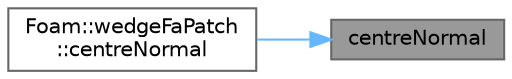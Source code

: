 digraph "centreNormal"
{
 // LATEX_PDF_SIZE
  bgcolor="transparent";
  edge [fontname=Helvetica,fontsize=10,labelfontname=Helvetica,labelfontsize=10];
  node [fontname=Helvetica,fontsize=10,shape=box,height=0.2,width=0.4];
  rankdir="RL";
  Node1 [id="Node000001",label="centreNormal",height=0.2,width=0.4,color="gray40", fillcolor="grey60", style="filled", fontcolor="black",tooltip=" "];
  Node1 -> Node2 [id="edge1_Node000001_Node000002",dir="back",color="steelblue1",style="solid",tooltip=" "];
  Node2 [id="Node000002",label="Foam::wedgeFaPatch\l::centreNormal",height=0.2,width=0.4,color="grey40", fillcolor="white", style="filled",URL="$classFoam_1_1wedgeFaPatch.html#abfc02c5afe33fea6521f319dfd83598f",tooltip=" "];
}
